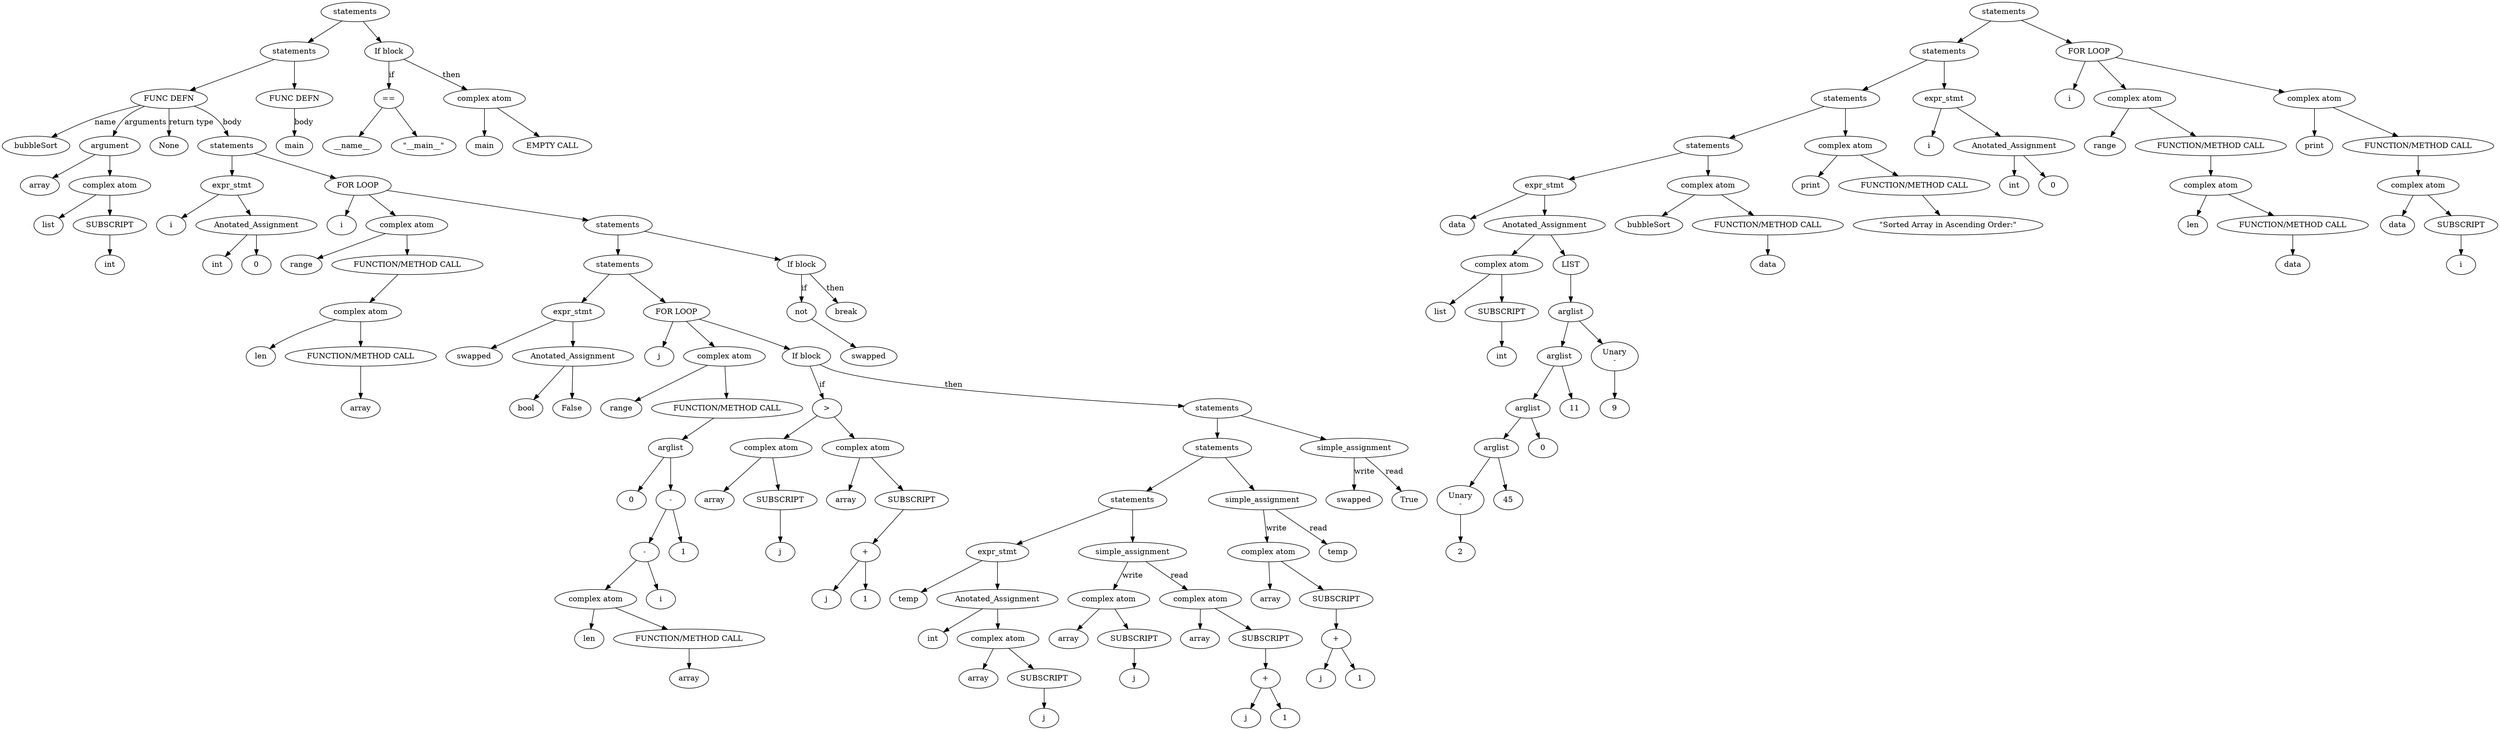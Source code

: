 strict digraph ast {
	node0 [label="bubbleSort"];
	node1 [label="array"];
	node2 [label="list"];
	node3 [label="int"];
	node4 [label="SUBSCRIPT"];
	node4 -> node3;
	node5 [label="complex atom"];
	node5 -> node2;
	node5 -> node4;
	node6 [label="argument"];
	node6 -> node1;
	node6 -> node5;
	node7 [label="None"];
	node8 [label="i"];
	node9 [label="int"];
	node10 [label="0"];
	node11 [label="Anotated_Assignment"];
	node11 -> node9;
	node11 -> node10;
	node12 [label="expr_stmt"];
	node12 -> node8;
	node12 -> node11;
	node13 [label="i"];
	node14 [label="range"];
	node15 [label="len"];
	node16 [label="array"];
	node17 [label="FUNCTION/METHOD CALL"];
	node17 -> node16;
	node18 [label="complex atom"];
	node18 -> node15;
	node18 -> node17;
	node19 [label="FUNCTION/METHOD CALL"];
	node19 -> node18;
	node20 [label="complex atom"];
	node20 -> node14;
	node20 -> node19;
	node21 [label="swapped"];
	node22 [label="bool"];
	node23 [label="False"];
	node24 [label="Anotated_Assignment"];
	node24 -> node22;
	node24 -> node23;
	node25 [label="expr_stmt"];
	node25 -> node21;
	node25 -> node24;
	node26 [label="j"];
	node27 [label="range"];
	node28 [label="0"];
	node29 [label="len"];
	node30 [label="array"];
	node31 [label="FUNCTION/METHOD CALL"];
	node31 -> node30;
	node32 [label="complex atom"];
	node32 -> node29;
	node32 -> node31;
	node33 [label="i"];
	node34 [label="-"];
	node34 -> node32;
	node34 -> node33;
	node35 [label="1"];
	node36 [label="-"];
	node36 -> node34;
	node36 -> node35;
	node37 [label="arglist"];
	node37 -> node28;
	node37 -> node36;
	node38 [label="FUNCTION/METHOD CALL"];
	node38 -> node37;
	node39 [label="complex atom"];
	node39 -> node27;
	node39 -> node38;
	node40 [label="array"];
	node41 [label="j"];
	node42 [label="SUBSCRIPT"];
	node42 -> node41;
	node43 [label="complex atom"];
	node43 -> node40;
	node43 -> node42;
	node44 [label="array"];
	node45 [label="j"];
	node47 [label="1"];
	node48 [label="+"];
	node48 -> node45;
	node48 -> node47;
	node49 [label="SUBSCRIPT"];
	node49 -> node48;
	node50 [label="complex atom"];
	node50 -> node44;
	node50 -> node49;
	node51 [label=">"];
	node51 -> node43;
	node51 -> node50;
	node52 [label="temp"];
	node53 [label="int"];
	node54 [label="array"];
	node55 [label="j"];
	node56 [label="SUBSCRIPT"];
	node56 -> node55;
	node57 [label="complex atom"];
	node57 -> node54;
	node57 -> node56;
	node58 [label="Anotated_Assignment"];
	node58 -> node53;
	node58 -> node57;
	node59 [label="expr_stmt"];
	node59 -> node52;
	node59 -> node58;
	node60 [label="array"];
	node61 [label="j"];
	node62 [label="SUBSCRIPT"];
	node62 -> node61;
	node63 [label="complex atom"];
	node63 -> node60;
	node63 -> node62;
	node64 [label="array"];
	node65 [label="j"];
	node67 [label="1"];
	node68 [label="+"];
	node68 -> node65;
	node68 -> node67;
	node69 [label="SUBSCRIPT"];
	node69 -> node68;
	node70 [label="complex atom"];
	node70 -> node64;
	node70 -> node69;
	node71 [label="simple_assignment"];
	node71 -> node63 [label="write"];
	node71 -> node70 [label="read"];
	node72 [label="statements"];
	node72 -> node59;
	node72 -> node71;
	node73 [label="array"];
	node74 [label="j"];
	node76 [label="1"];
	node77 [label="+"];
	node77 -> node74;
	node77 -> node76;
	node78 [label="SUBSCRIPT"];
	node78 -> node77;
	node79 [label="complex atom"];
	node79 -> node73;
	node79 -> node78;
	node80 [label="temp"];
	node81 [label="simple_assignment"];
	node81 -> node79 [label="write"];
	node81 -> node80 [label="read"];
	node82 [label="statements"];
	node82 -> node72;
	node82 -> node81;
	node83 [label="swapped"];
	node84 [label="True"];
	node85 [label="simple_assignment"];
	node85 -> node83 [label="write"];
	node85 -> node84 [label="read"];
	node86 [label="statements"];
	node86 -> node82;
	node86 -> node85;
	node87 [label="If block"];
	node87 -> node51 [label="if"];
	node87 -> node86 [label="then"];
	node88 [label="FOR LOOP"];
	node88 -> node26;
	node88 -> node39;
	node88 -> node87;
	node89 [label="statements"];
	node89 -> node25;
	node89 -> node88;
	node90 [label="swapped"];
	node91 [label="not"];
	node91 -> node90;
	node92 [label="break"];
	node93 [label="If block"];
	node93 -> node91 [label="if"];
	node93 -> node92 [label="then"];
	node94 [label="statements"];
	node94 -> node89;
	node94 -> node93;
	node95 [label="FOR LOOP"];
	node95 -> node13;
	node95 -> node20;
	node95 -> node94;
	node96 [label="statements"];
	node96 -> node12;
	node96 -> node95;
	node97 [label="FUNC DEFN"];
	node97 -> node0 [label="name"];
	node97 -> node6 [label="arguments"];
	node97 -> node7 [label="return type"];
	node97 -> node96 [label="body"];
	node98 [label="main"];
	node99 [label="data"];
	node100 [label="list"];
	node101 [label="int"];
	node102 [label="SUBSCRIPT"];
	node102 -> node101;
	node103 [label="complex atom"];
	node103 -> node100;
	node103 -> node102;
	node104 [label="2"];
	node105 [label="Unary
-"];
	node105 -> node104;
	node106 [label="45"];
	node107 [label="arglist"];
	node107 -> node105;
	node107 -> node106;
	node108 [label="0"];
	node109 [label="arglist"];
	node109 -> node107;
	node109 -> node108;
	node110 [label="11"];
	node111 [label="arglist"];
	node111 -> node109;
	node111 -> node110;
	node112 [label="9"];
	node113 [label="Unary
-"];
	node113 -> node112;
	node114 [label="arglist"];
	node114 -> node111;
	node114 -> node113;
	node115 [label="LIST"];
	node115 -> node114;
	node116 [label="Anotated_Assignment"];
	node116 -> node103;
	node116 -> node115;
	node117 [label="expr_stmt"];
	node117 -> node99;
	node117 -> node116;
	node118 [label="bubbleSort"];
	node119 [label="data"];
	node120 [label="FUNCTION/METHOD CALL"];
	node120 -> node119;
	node121 [label="complex atom"];
	node121 -> node118;
	node121 -> node120;
	node122 [label="statements"];
	node122 -> node117;
	node122 -> node121;
	node123 [label="print"];
	node124 [label="\"Sorted Array in Ascending Order:\""];
	node125 [label="FUNCTION/METHOD CALL"];
	node125 -> node124;
	node126 [label="complex atom"];
	node126 -> node123;
	node126 -> node125;
	node127 [label="statements"];
	node127 -> node122;
	node127 -> node126;
	node128 [label="i"];
	node129 [label="int"];
	node130 [label="0"];
	node131 [label="Anotated_Assignment"];
	node131 -> node129;
	node131 -> node130;
	node132 [label="expr_stmt"];
	node132 -> node128;
	node132 -> node131;
	node133 [label="statements"];
	node133 -> node127;
	node133 -> node132;
	node134 [label="i"];
	node135 [label="range"];
	node136 [label="len"];
	node137 [label="data"];
	node138 [label="FUNCTION/METHOD CALL"];
	node138 -> node137;
	node139 [label="complex atom"];
	node139 -> node136;
	node139 -> node138;
	node140 [label="FUNCTION/METHOD CALL"];
	node140 -> node139;
	node141 [label="complex atom"];
	node141 -> node135;
	node141 -> node140;
	node142 [label="print"];
	node143 [label="data"];
	node144 [label="i"];
	node145 [label="SUBSCRIPT"];
	node145 -> node144;
	node146 [label="complex atom"];
	node146 -> node143;
	node146 -> node145;
	node147 [label="FUNCTION/METHOD CALL"];
	node147 -> node146;
	node148 [label="complex atom"];
	node148 -> node142;
	node148 -> node147;
	node149 [label="FOR LOOP"];
	node149 -> node134;
	node149 -> node141;
	node149 -> node148;
	node150 [label="statements"];
	node150 -> node133;
	node150 -> node149;
	node151 [label="FUNC DEFN"];
	node151 -> node98 [label="name"];
	node151 -> node98 [label="body"];
	node152 [label="statements"];
	node152 -> node97;
	node152 -> node151;
	node153 [label="__name__"];
	node154 [label="\"__main__\""];
	node155 [label="=="];
	node155 -> node153;
	node155 -> node154;
	node156 [label="main"];
	node157 [label="EMPTY CALL"];
	node158 [label="complex atom"];
	node158 -> node156;
	node158 -> node157;
	node159 [label="If block"];
	node159 -> node155 [label="if"];
	node159 -> node158 [label="then"];
	node160 [label="statements"];
	node160 -> node152;
	node160 -> node159;
}
